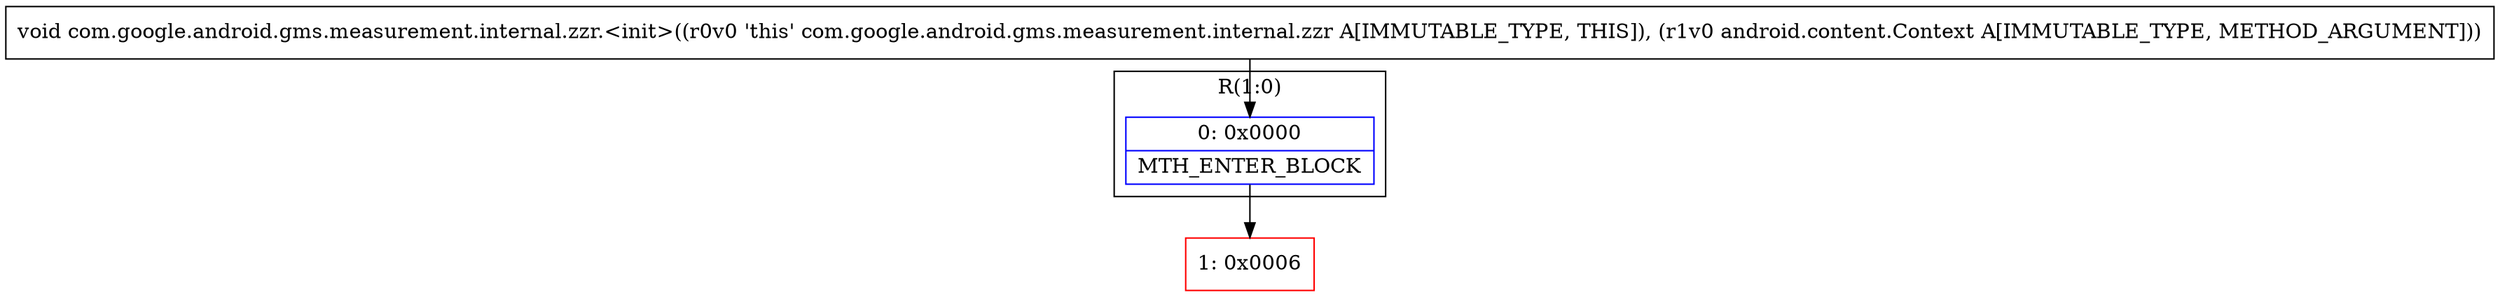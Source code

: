 digraph "CFG forcom.google.android.gms.measurement.internal.zzr.\<init\>(Landroid\/content\/Context;)V" {
subgraph cluster_Region_1830448622 {
label = "R(1:0)";
node [shape=record,color=blue];
Node_0 [shape=record,label="{0\:\ 0x0000|MTH_ENTER_BLOCK\l}"];
}
Node_1 [shape=record,color=red,label="{1\:\ 0x0006}"];
MethodNode[shape=record,label="{void com.google.android.gms.measurement.internal.zzr.\<init\>((r0v0 'this' com.google.android.gms.measurement.internal.zzr A[IMMUTABLE_TYPE, THIS]), (r1v0 android.content.Context A[IMMUTABLE_TYPE, METHOD_ARGUMENT])) }"];
MethodNode -> Node_0;
Node_0 -> Node_1;
}

